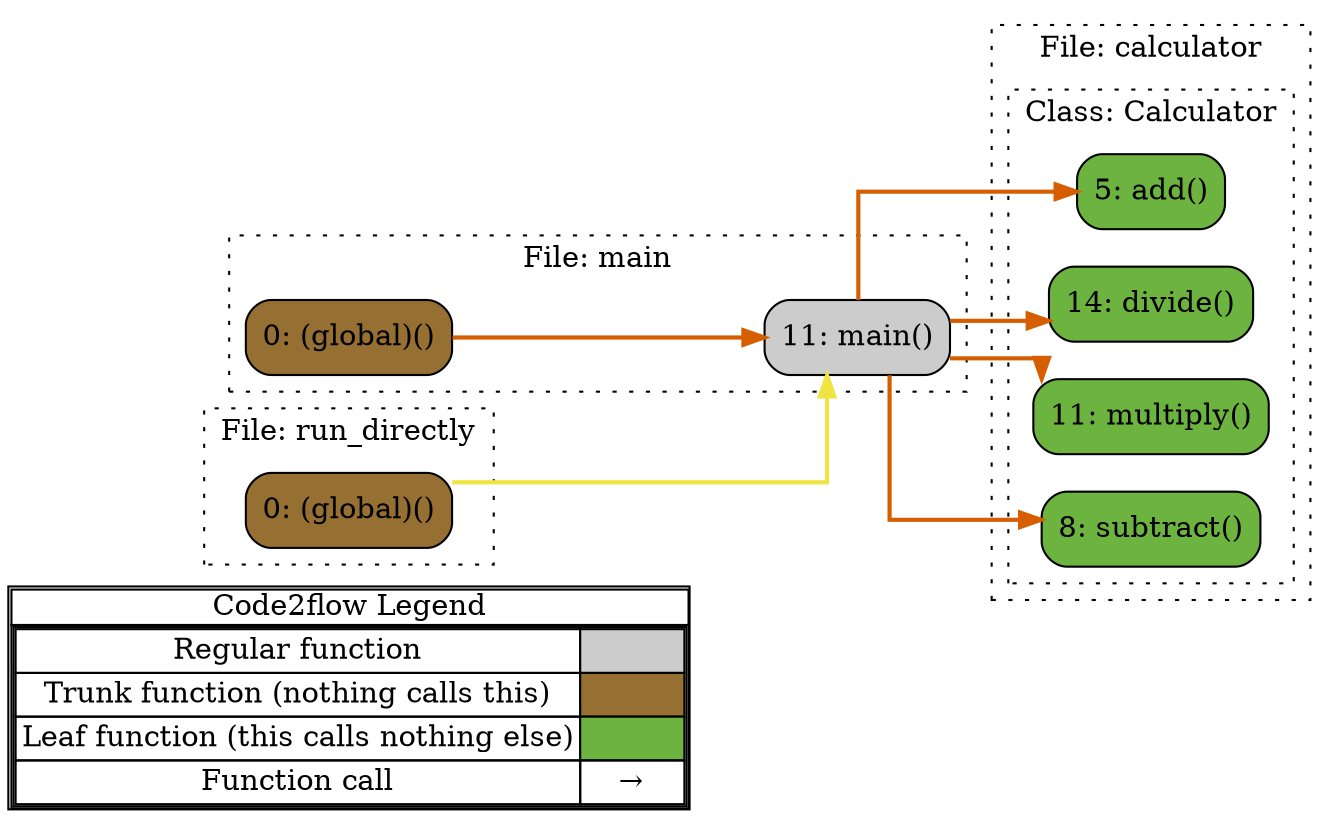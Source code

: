 digraph G {
concentrate=true;
splines="ortho";
rankdir="LR";
subgraph legend{
    rank = min;
    label = "legend";
    Legend [shape=none, margin=0, label = <
        <table cellspacing="0" cellpadding="0" border="1"><tr><td>Code2flow Legend</td></tr><tr><td>
        <table cellspacing="0">
        <tr><td>Regular function</td><td width="50px" bgcolor='#cccccc'></td></tr>
        <tr><td>Trunk function (nothing calls this)</td><td bgcolor='#966F33'></td></tr>
        <tr><td>Leaf function (this calls nothing else)</td><td bgcolor='#6db33f'></td></tr>
        <tr><td>Function call</td><td><font color='black'>&#8594;</font></td></tr>
        </table></td></tr></table>
        >];
}node_fd553057 [label="5: add()" name="calculator::Calculator.add" shape="rect" style="rounded,filled" fillcolor="#6db33f" ];
node_3ed7dce7 [label="14: divide()" name="calculator::Calculator.divide" shape="rect" style="rounded,filled" fillcolor="#6db33f" ];
node_b102b47f [label="11: multiply()" name="calculator::Calculator.multiply" shape="rect" style="rounded,filled" fillcolor="#6db33f" ];
node_fd1fe154 [label="8: subtract()" name="calculator::Calculator.subtract" shape="rect" style="rounded,filled" fillcolor="#6db33f" ];
node_600fab9e [label="0: (global)()" name="main::(global)" shape="rect" style="rounded,filled" fillcolor="#966F33" ];
node_aa0c48b6 [label="11: main()" name="main::main" shape="rect" style="rounded,filled" fillcolor="#cccccc" ];
node_16f432cc [label="0: (global)()" name="run_directly::(global)" shape="rect" style="rounded,filled" fillcolor="#966F33" ];
node_600fab9e -> node_aa0c48b6 [color="#D55E00" penwidth="2"];
node_aa0c48b6 -> node_fd553057 [color="#D55E00" penwidth="2"];
node_aa0c48b6 -> node_3ed7dce7 [color="#D55E00" penwidth="2"];
node_aa0c48b6 -> node_b102b47f [color="#D55E00" penwidth="2"];
node_aa0c48b6 -> node_fd1fe154 [color="#D55E00" penwidth="2"];
node_16f432cc -> node_aa0c48b6 [color="#F0E442" penwidth="2"];
subgraph cluster_13446468 {
    label="File: calculator";
    name="calculator";
    style="filled";
    graph[style=dotted];
    subgraph cluster_d4a7695f {
        node_fd553057 node_fd1fe154 node_b102b47f node_3ed7dce7;
        label="Class: Calculator";
        name="Calculator";
        style="filled";
        graph[style=dotted];
    };
};
subgraph cluster_20227cf2 {
    node_aa0c48b6 node_600fab9e;
    label="File: main";
    name="main";
    style="filled";
    graph[style=dotted];
};
subgraph cluster_2b78de8c {
    node_16f432cc;
    label="File: run_directly";
    name="run_directly";
    style="filled";
    graph[style=dotted];
};
}
